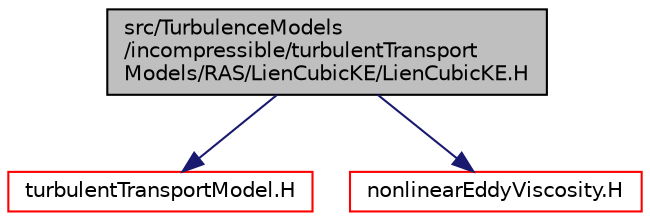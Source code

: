 digraph "src/TurbulenceModels/incompressible/turbulentTransportModels/RAS/LienCubicKE/LienCubicKE.H"
{
  bgcolor="transparent";
  edge [fontname="Helvetica",fontsize="10",labelfontname="Helvetica",labelfontsize="10"];
  node [fontname="Helvetica",fontsize="10",shape=record];
  Node1 [label="src/TurbulenceModels\l/incompressible/turbulentTransport\lModels/RAS/LienCubicKE/LienCubicKE.H",height=0.2,width=0.4,color="black", fillcolor="grey75", style="filled", fontcolor="black"];
  Node1 -> Node2 [color="midnightblue",fontsize="10",style="solid",fontname="Helvetica"];
  Node2 [label="turbulentTransportModel.H",height=0.2,width=0.4,color="red",URL="$a10514.html"];
  Node1 -> Node3 [color="midnightblue",fontsize="10",style="solid",fontname="Helvetica"];
  Node3 [label="nonlinearEddyViscosity.H",height=0.2,width=0.4,color="red",URL="$a10624.html"];
}
